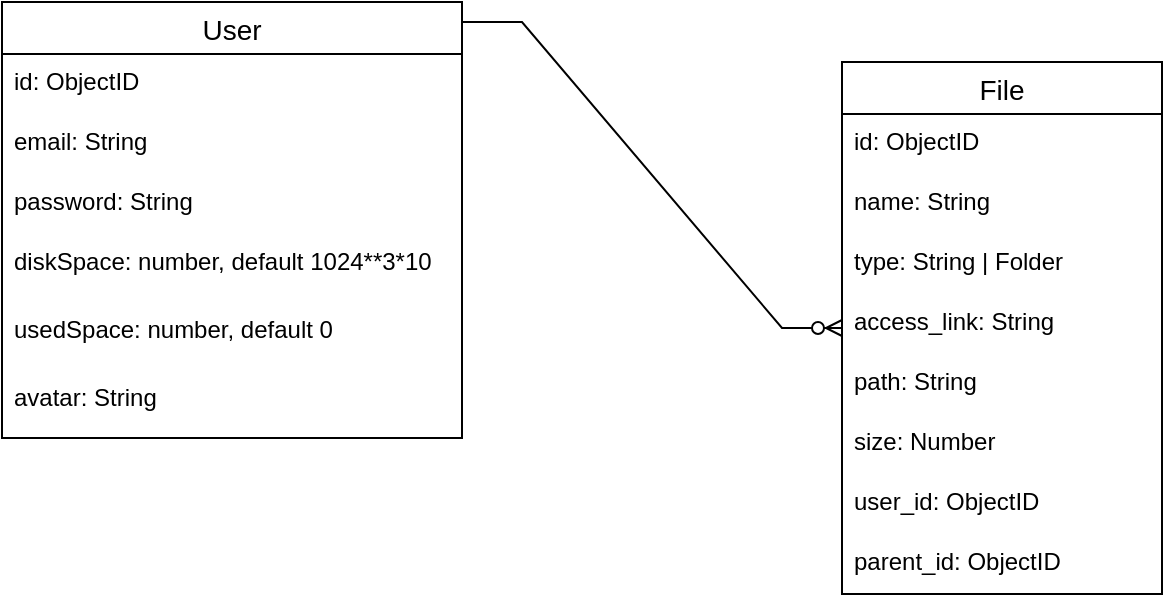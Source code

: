 <mxfile version="21.6.5" type="device">
  <diagram name="Страница 1" id="VL3v9QKgdeT3L-_LKp3w">
    <mxGraphModel dx="1036" dy="614" grid="1" gridSize="10" guides="1" tooltips="1" connect="1" arrows="1" fold="1" page="1" pageScale="1" pageWidth="827" pageHeight="1169" math="0" shadow="0">
      <root>
        <mxCell id="0" />
        <mxCell id="1" parent="0" />
        <mxCell id="LXvc3p2lAE3PZJMJZJI5-11" value="User" style="swimlane;fontStyle=0;childLayout=stackLayout;horizontal=1;startSize=26;horizontalStack=0;resizeParent=1;resizeParentMax=0;resizeLast=0;collapsible=1;marginBottom=0;align=center;fontSize=14;movable=1;resizable=1;rotatable=1;deletable=1;editable=1;locked=0;connectable=1;" parent="1" vertex="1">
          <mxGeometry x="124" y="340" width="230" height="218" as="geometry">
            <mxRectangle x="330" y="330" width="60" height="30" as="alternateBounds" />
          </mxGeometry>
        </mxCell>
        <mxCell id="LXvc3p2lAE3PZJMJZJI5-12" value="id: ObjectID&lt;span style=&quot;white-space: pre;&quot;&gt;&#x9;&lt;/span&gt;" style="text;strokeColor=none;fillColor=none;spacingLeft=4;spacingRight=4;overflow=hidden;rotatable=0;points=[[0,0.5],[1,0.5]];portConstraint=eastwest;fontSize=12;whiteSpace=wrap;html=1;" parent="LXvc3p2lAE3PZJMJZJI5-11" vertex="1">
          <mxGeometry y="26" width="230" height="30" as="geometry" />
        </mxCell>
        <mxCell id="LXvc3p2lAE3PZJMJZJI5-13" value="email: String" style="text;strokeColor=none;fillColor=none;spacingLeft=4;spacingRight=4;overflow=hidden;rotatable=0;points=[[0,0.5],[1,0.5]];portConstraint=eastwest;fontSize=12;whiteSpace=wrap;html=1;" parent="LXvc3p2lAE3PZJMJZJI5-11" vertex="1">
          <mxGeometry y="56" width="230" height="30" as="geometry" />
        </mxCell>
        <mxCell id="LXvc3p2lAE3PZJMJZJI5-14" value="password: String&lt;br&gt;" style="text;strokeColor=none;fillColor=none;spacingLeft=4;spacingRight=4;overflow=hidden;rotatable=0;points=[[0,0.5],[1,0.5]];portConstraint=eastwest;fontSize=12;whiteSpace=wrap;html=1;" parent="LXvc3p2lAE3PZJMJZJI5-11" vertex="1">
          <mxGeometry y="86" width="230" height="30" as="geometry" />
        </mxCell>
        <mxCell id="LXvc3p2lAE3PZJMJZJI5-17" value="diskSpace: number, default 1024**3*10" style="text;strokeColor=none;fillColor=none;spacingLeft=4;spacingRight=4;overflow=hidden;rotatable=0;points=[[0,0.5],[1,0.5]];portConstraint=eastwest;fontSize=12;whiteSpace=wrap;html=1;" parent="LXvc3p2lAE3PZJMJZJI5-11" vertex="1">
          <mxGeometry y="116" width="230" height="34" as="geometry" />
        </mxCell>
        <mxCell id="LXvc3p2lAE3PZJMJZJI5-18" value="usedSpace: number, default 0" style="text;strokeColor=none;fillColor=none;spacingLeft=4;spacingRight=4;overflow=hidden;rotatable=0;points=[[0,0.5],[1,0.5]];portConstraint=eastwest;fontSize=12;whiteSpace=wrap;html=1;" parent="LXvc3p2lAE3PZJMJZJI5-11" vertex="1">
          <mxGeometry y="150" width="230" height="34" as="geometry" />
        </mxCell>
        <mxCell id="LXvc3p2lAE3PZJMJZJI5-19" value="avatar: String" style="text;strokeColor=none;fillColor=none;spacingLeft=4;spacingRight=4;overflow=hidden;rotatable=0;points=[[0,0.5],[1,0.5]];portConstraint=eastwest;fontSize=12;whiteSpace=wrap;html=1;" parent="LXvc3p2lAE3PZJMJZJI5-11" vertex="1">
          <mxGeometry y="184" width="230" height="34" as="geometry" />
        </mxCell>
        <mxCell id="LXvc3p2lAE3PZJMJZJI5-20" value="File" style="swimlane;fontStyle=0;childLayout=stackLayout;horizontal=1;startSize=26;horizontalStack=0;resizeParent=1;resizeParentMax=0;resizeLast=0;collapsible=1;marginBottom=0;align=center;fontSize=14;" parent="1" vertex="1">
          <mxGeometry x="544" y="370" width="160" height="266" as="geometry" />
        </mxCell>
        <mxCell id="LXvc3p2lAE3PZJMJZJI5-21" value="id: ObjectID&lt;span style=&quot;white-space: pre;&quot;&gt;&#x9;&lt;/span&gt;" style="text;strokeColor=none;fillColor=none;spacingLeft=4;spacingRight=4;overflow=hidden;rotatable=0;points=[[0,0.5],[1,0.5]];portConstraint=eastwest;fontSize=12;whiteSpace=wrap;html=1;" parent="LXvc3p2lAE3PZJMJZJI5-20" vertex="1">
          <mxGeometry y="26" width="160" height="30" as="geometry" />
        </mxCell>
        <mxCell id="LXvc3p2lAE3PZJMJZJI5-22" value="name: String&lt;span style=&quot;white-space: pre;&quot;&gt;&#x9;&lt;/span&gt;" style="text;strokeColor=none;fillColor=none;spacingLeft=4;spacingRight=4;overflow=hidden;rotatable=0;points=[[0,0.5],[1,0.5]];portConstraint=eastwest;fontSize=12;whiteSpace=wrap;html=1;" parent="LXvc3p2lAE3PZJMJZJI5-20" vertex="1">
          <mxGeometry y="56" width="160" height="30" as="geometry" />
        </mxCell>
        <mxCell id="LXvc3p2lAE3PZJMJZJI5-23" value="type: String | Folder" style="text;strokeColor=none;fillColor=none;spacingLeft=4;spacingRight=4;overflow=hidden;rotatable=0;points=[[0,0.5],[1,0.5]];portConstraint=eastwest;fontSize=12;whiteSpace=wrap;html=1;" parent="LXvc3p2lAE3PZJMJZJI5-20" vertex="1">
          <mxGeometry y="86" width="160" height="30" as="geometry" />
        </mxCell>
        <mxCell id="LXvc3p2lAE3PZJMJZJI5-27" value="access_link: String" style="text;strokeColor=none;fillColor=none;spacingLeft=4;spacingRight=4;overflow=hidden;rotatable=0;points=[[0,0.5],[1,0.5]];portConstraint=eastwest;fontSize=12;whiteSpace=wrap;html=1;" parent="LXvc3p2lAE3PZJMJZJI5-20" vertex="1">
          <mxGeometry y="116" width="160" height="30" as="geometry" />
        </mxCell>
        <mxCell id="Hrau-y4nyHTZnA_TNPo_-1" value="path: String" style="text;strokeColor=none;fillColor=none;spacingLeft=4;spacingRight=4;overflow=hidden;rotatable=0;points=[[0,0.5],[1,0.5]];portConstraint=eastwest;fontSize=12;whiteSpace=wrap;html=1;" vertex="1" parent="LXvc3p2lAE3PZJMJZJI5-20">
          <mxGeometry y="146" width="160" height="30" as="geometry" />
        </mxCell>
        <mxCell id="LXvc3p2lAE3PZJMJZJI5-24" value="size: Number" style="text;strokeColor=none;fillColor=none;spacingLeft=4;spacingRight=4;overflow=hidden;rotatable=0;points=[[0,0.5],[1,0.5]];portConstraint=eastwest;fontSize=12;whiteSpace=wrap;html=1;" parent="LXvc3p2lAE3PZJMJZJI5-20" vertex="1">
          <mxGeometry y="176" width="160" height="30" as="geometry" />
        </mxCell>
        <mxCell id="LXvc3p2lAE3PZJMJZJI5-25" value="user_id: ObjectID&amp;nbsp;" style="text;strokeColor=none;fillColor=none;spacingLeft=4;spacingRight=4;overflow=hidden;rotatable=0;points=[[0,0.5],[1,0.5]];portConstraint=eastwest;fontSize=12;whiteSpace=wrap;html=1;" parent="LXvc3p2lAE3PZJMJZJI5-20" vertex="1">
          <mxGeometry y="206" width="160" height="30" as="geometry" />
        </mxCell>
        <mxCell id="LXvc3p2lAE3PZJMJZJI5-26" value="parent_id: ObjectID&amp;nbsp;" style="text;strokeColor=none;fillColor=none;spacingLeft=4;spacingRight=4;overflow=hidden;rotatable=0;points=[[0,0.5],[1,0.5]];portConstraint=eastwest;fontSize=12;whiteSpace=wrap;html=1;" parent="LXvc3p2lAE3PZJMJZJI5-20" vertex="1">
          <mxGeometry y="236" width="160" height="30" as="geometry" />
        </mxCell>
        <mxCell id="LXvc3p2lAE3PZJMJZJI5-28" value="" style="edgeStyle=entityRelationEdgeStyle;fontSize=12;html=1;endArrow=ERzeroToMany;endFill=1;rounded=0;" parent="1" target="LXvc3p2lAE3PZJMJZJI5-20" edge="1">
          <mxGeometry width="100" height="100" relative="1" as="geometry">
            <mxPoint x="354" y="350" as="sourcePoint" />
            <mxPoint x="484" y="431" as="targetPoint" />
          </mxGeometry>
        </mxCell>
      </root>
    </mxGraphModel>
  </diagram>
</mxfile>
